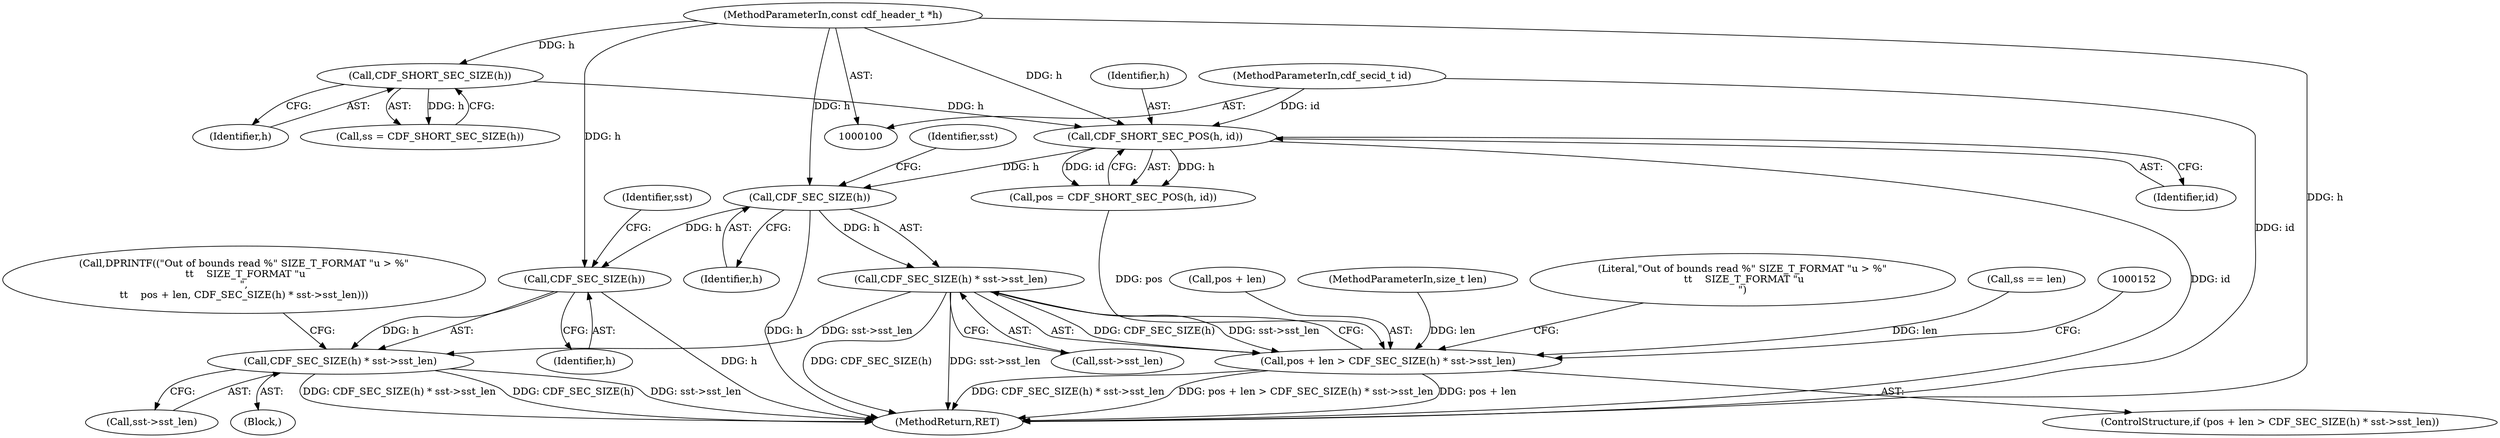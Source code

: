 digraph "0_file_6d209c1c489457397a5763bca4b28e43aac90391@pointer" {
"1000129" [label="(Call,CDF_SEC_SIZE(h))"];
"1000116" [label="(Call,CDF_SHORT_SEC_POS(h, id))"];
"1000111" [label="(Call,CDF_SHORT_SEC_SIZE(h))"];
"1000105" [label="(MethodParameterIn,const cdf_header_t *h)"];
"1000106" [label="(MethodParameterIn,cdf_secid_t id)"];
"1000128" [label="(Call,CDF_SEC_SIZE(h) * sst->sst_len)"];
"1000124" [label="(Call,pos + len > CDF_SEC_SIZE(h) * sst->sst_len)"];
"1000142" [label="(Call,CDF_SEC_SIZE(h) * sst->sst_len)"];
"1000143" [label="(Call,CDF_SEC_SIZE(h))"];
"1000125" [label="(Call,pos + len)"];
"1000138" [label="(Block,)"];
"1000104" [label="(MethodParameterIn,size_t len)"];
"1000105" [label="(MethodParameterIn,const cdf_header_t *h)"];
"1000137" [label="(Literal,\"Out of bounds read %\" SIZE_T_FORMAT \"u > %\"\n \t\t    SIZE_T_FORMAT \"u\n\")"];
"1000123" [label="(ControlStructure,if (pos + len > CDF_SEC_SIZE(h) * sst->sst_len))"];
"1000146" [label="(Identifier,sst)"];
"1000144" [label="(Identifier,h)"];
"1000114" [label="(Call,pos = CDF_SHORT_SEC_POS(h, id))"];
"1000112" [label="(Identifier,h)"];
"1000145" [label="(Call,sst->sst_len)"];
"1000106" [label="(MethodParameterIn,cdf_secid_t id)"];
"1000129" [label="(Call,CDF_SEC_SIZE(h))"];
"1000109" [label="(Call,ss = CDF_SHORT_SEC_SIZE(h))"];
"1000124" [label="(Call,pos + len > CDF_SEC_SIZE(h) * sst->sst_len)"];
"1000142" [label="(Call,CDF_SEC_SIZE(h) * sst->sst_len)"];
"1000117" [label="(Identifier,h)"];
"1000130" [label="(Identifier,h)"];
"1000169" [label="(MethodReturn,RET)"];
"1000120" [label="(Call,ss == len)"];
"1000132" [label="(Identifier,sst)"];
"1000143" [label="(Call,CDF_SEC_SIZE(h))"];
"1000135" [label="(Call,DPRINTF((\"Out of bounds read %\" SIZE_T_FORMAT \"u > %\"\n \t\t    SIZE_T_FORMAT \"u\n\",\n\t\t    pos + len, CDF_SEC_SIZE(h) * sst->sst_len)))"];
"1000116" [label="(Call,CDF_SHORT_SEC_POS(h, id))"];
"1000128" [label="(Call,CDF_SEC_SIZE(h) * sst->sst_len)"];
"1000111" [label="(Call,CDF_SHORT_SEC_SIZE(h))"];
"1000118" [label="(Identifier,id)"];
"1000131" [label="(Call,sst->sst_len)"];
"1000129" -> "1000128"  [label="AST: "];
"1000129" -> "1000130"  [label="CFG: "];
"1000130" -> "1000129"  [label="AST: "];
"1000132" -> "1000129"  [label="CFG: "];
"1000129" -> "1000169"  [label="DDG: h"];
"1000129" -> "1000128"  [label="DDG: h"];
"1000116" -> "1000129"  [label="DDG: h"];
"1000105" -> "1000129"  [label="DDG: h"];
"1000129" -> "1000143"  [label="DDG: h"];
"1000116" -> "1000114"  [label="AST: "];
"1000116" -> "1000118"  [label="CFG: "];
"1000117" -> "1000116"  [label="AST: "];
"1000118" -> "1000116"  [label="AST: "];
"1000114" -> "1000116"  [label="CFG: "];
"1000116" -> "1000169"  [label="DDG: id"];
"1000116" -> "1000114"  [label="DDG: h"];
"1000116" -> "1000114"  [label="DDG: id"];
"1000111" -> "1000116"  [label="DDG: h"];
"1000105" -> "1000116"  [label="DDG: h"];
"1000106" -> "1000116"  [label="DDG: id"];
"1000111" -> "1000109"  [label="AST: "];
"1000111" -> "1000112"  [label="CFG: "];
"1000112" -> "1000111"  [label="AST: "];
"1000109" -> "1000111"  [label="CFG: "];
"1000111" -> "1000109"  [label="DDG: h"];
"1000105" -> "1000111"  [label="DDG: h"];
"1000105" -> "1000100"  [label="AST: "];
"1000105" -> "1000169"  [label="DDG: h"];
"1000105" -> "1000143"  [label="DDG: h"];
"1000106" -> "1000100"  [label="AST: "];
"1000106" -> "1000169"  [label="DDG: id"];
"1000128" -> "1000124"  [label="AST: "];
"1000128" -> "1000131"  [label="CFG: "];
"1000131" -> "1000128"  [label="AST: "];
"1000124" -> "1000128"  [label="CFG: "];
"1000128" -> "1000169"  [label="DDG: CDF_SEC_SIZE(h)"];
"1000128" -> "1000169"  [label="DDG: sst->sst_len"];
"1000128" -> "1000124"  [label="DDG: CDF_SEC_SIZE(h)"];
"1000128" -> "1000124"  [label="DDG: sst->sst_len"];
"1000128" -> "1000142"  [label="DDG: sst->sst_len"];
"1000124" -> "1000123"  [label="AST: "];
"1000125" -> "1000124"  [label="AST: "];
"1000137" -> "1000124"  [label="CFG: "];
"1000152" -> "1000124"  [label="CFG: "];
"1000124" -> "1000169"  [label="DDG: pos + len"];
"1000124" -> "1000169"  [label="DDG: CDF_SEC_SIZE(h) * sst->sst_len"];
"1000124" -> "1000169"  [label="DDG: pos + len > CDF_SEC_SIZE(h) * sst->sst_len"];
"1000114" -> "1000124"  [label="DDG: pos"];
"1000120" -> "1000124"  [label="DDG: len"];
"1000104" -> "1000124"  [label="DDG: len"];
"1000142" -> "1000138"  [label="AST: "];
"1000142" -> "1000145"  [label="CFG: "];
"1000143" -> "1000142"  [label="AST: "];
"1000145" -> "1000142"  [label="AST: "];
"1000135" -> "1000142"  [label="CFG: "];
"1000142" -> "1000169"  [label="DDG: CDF_SEC_SIZE(h) * sst->sst_len"];
"1000142" -> "1000169"  [label="DDG: CDF_SEC_SIZE(h)"];
"1000142" -> "1000169"  [label="DDG: sst->sst_len"];
"1000143" -> "1000142"  [label="DDG: h"];
"1000143" -> "1000144"  [label="CFG: "];
"1000144" -> "1000143"  [label="AST: "];
"1000146" -> "1000143"  [label="CFG: "];
"1000143" -> "1000169"  [label="DDG: h"];
}
